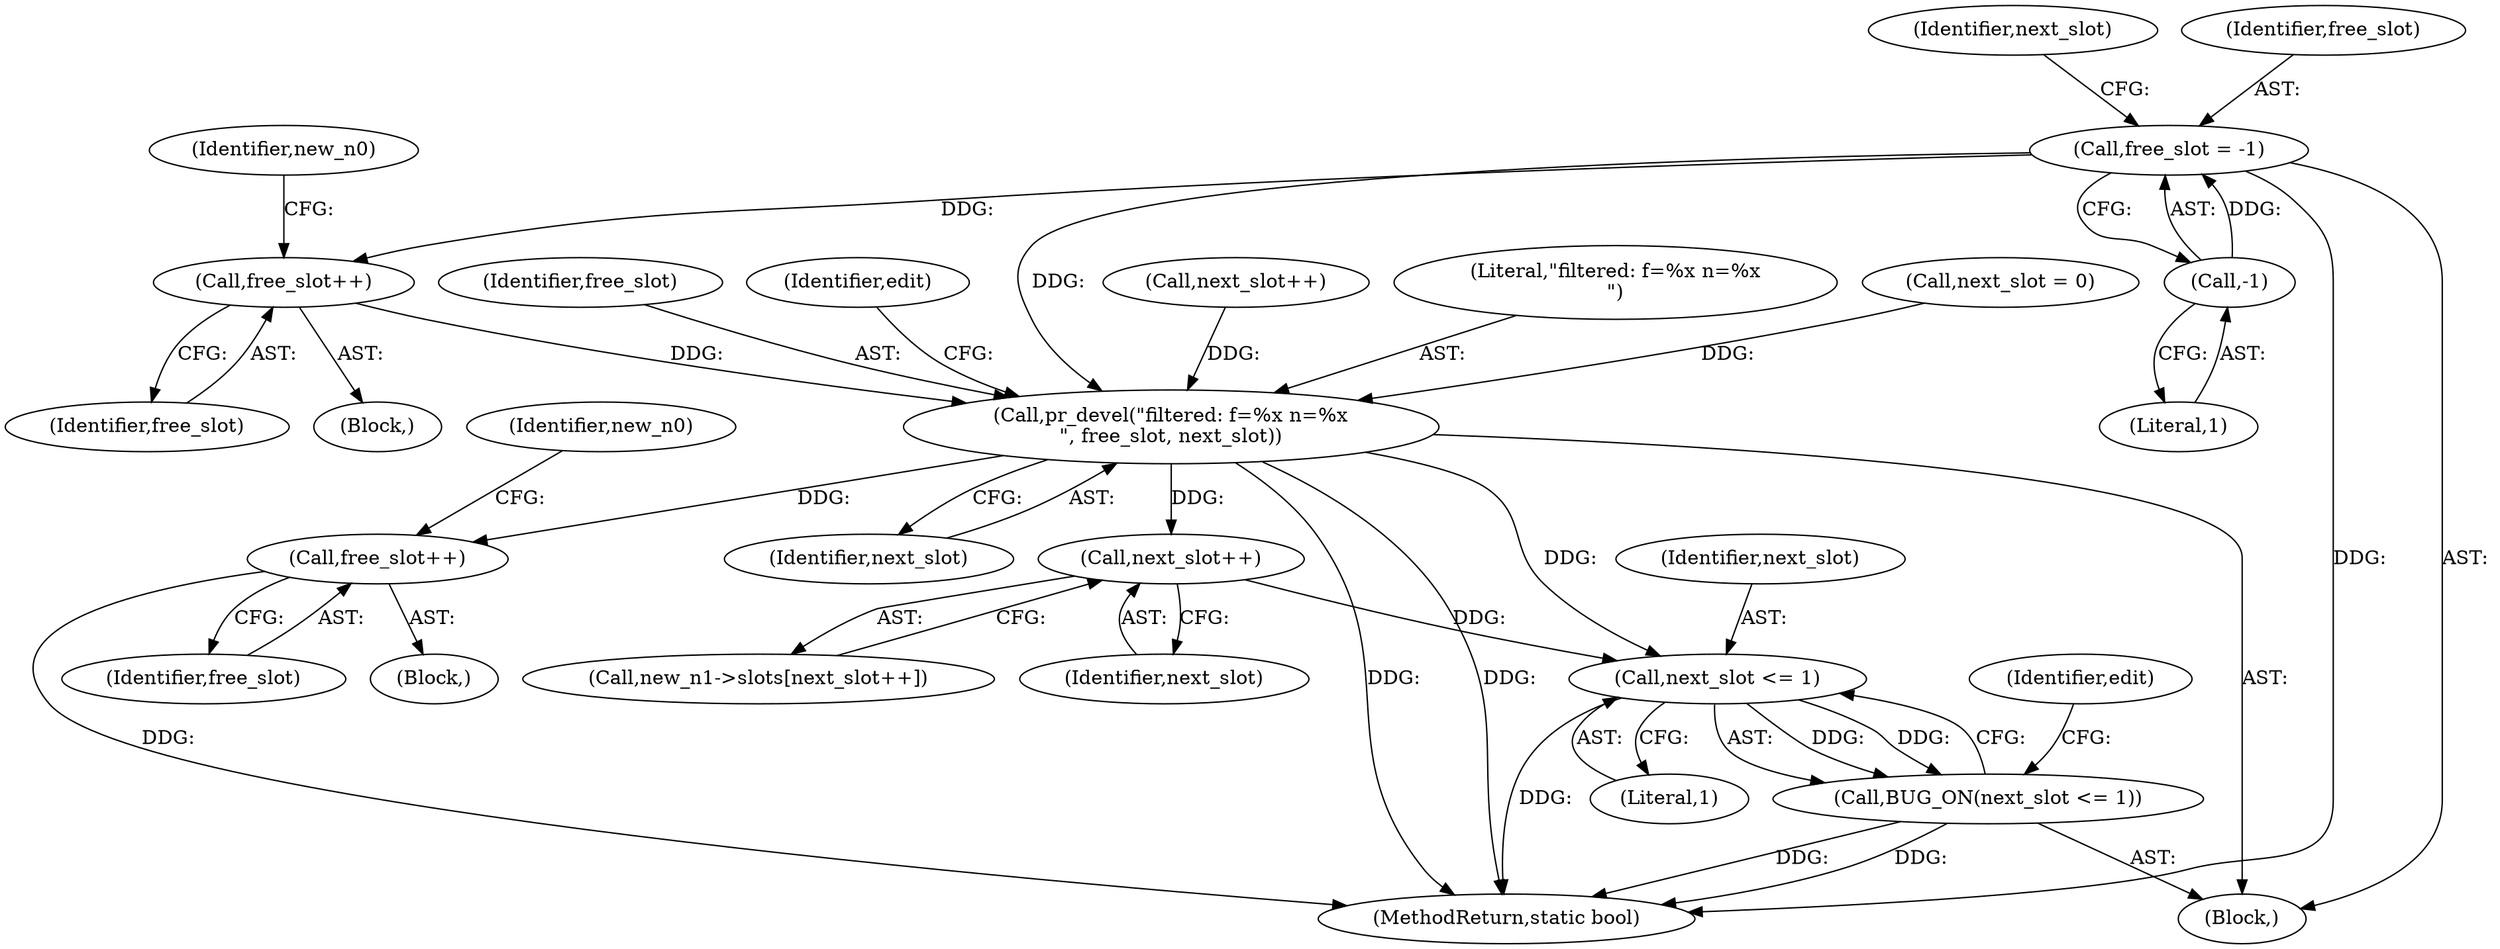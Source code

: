 digraph "0_linux_8d4a2ec1e0b41b0cf9a0c5cd4511da7f8e4f3de2@API" {
"1000638" [label="(Call,free_slot++)"];
"1000584" [label="(Call,free_slot = -1)"];
"1000586" [label="(Call,-1)"];
"1000658" [label="(Call,pr_devel(\"filtered: f=%x n=%x\n\", free_slot, next_slot))"];
"1000673" [label="(Call,free_slot++)"];
"1000708" [label="(Call,next_slot++)"];
"1000716" [label="(Call,next_slot <= 1)"];
"1000715" [label="(Call,BUG_ON(next_slot <= 1))"];
"1000716" [label="(Call,next_slot <= 1)"];
"1000586" [label="(Call,-1)"];
"1000672" [label="(Block,)"];
"1000643" [label="(Identifier,new_n0)"];
"1000674" [label="(Identifier,free_slot)"];
"1000717" [label="(Identifier,next_slot)"];
"1000704" [label="(Call,new_n1->slots[next_slot++])"];
"1000661" [label="(Identifier,next_slot)"];
"1000587" [label="(Literal,1)"];
"1000718" [label="(Literal,1)"];
"1000666" [label="(Identifier,edit)"];
"1000584" [label="(Call,free_slot = -1)"];
"1000708" [label="(Call,next_slot++)"];
"1000678" [label="(Identifier,new_n0)"];
"1000673" [label="(Call,free_slot++)"];
"1000637" [label="(Block,)"];
"1000589" [label="(Identifier,next_slot)"];
"1000122" [label="(Block,)"];
"1000721" [label="(Identifier,edit)"];
"1000623" [label="(Call,next_slot++)"];
"1000658" [label="(Call,pr_devel(\"filtered: f=%x n=%x\n\", free_slot, next_slot))"];
"1000659" [label="(Literal,\"filtered: f=%x n=%x\n\")"];
"1000588" [label="(Call,next_slot = 0)"];
"1000715" [label="(Call,BUG_ON(next_slot <= 1))"];
"1001248" [label="(MethodReturn,static bool)"];
"1000638" [label="(Call,free_slot++)"];
"1000585" [label="(Identifier,free_slot)"];
"1000660" [label="(Identifier,free_slot)"];
"1000639" [label="(Identifier,free_slot)"];
"1000709" [label="(Identifier,next_slot)"];
"1000638" -> "1000637"  [label="AST: "];
"1000638" -> "1000639"  [label="CFG: "];
"1000639" -> "1000638"  [label="AST: "];
"1000643" -> "1000638"  [label="CFG: "];
"1000584" -> "1000638"  [label="DDG: "];
"1000638" -> "1000658"  [label="DDG: "];
"1000584" -> "1000122"  [label="AST: "];
"1000584" -> "1000586"  [label="CFG: "];
"1000585" -> "1000584"  [label="AST: "];
"1000586" -> "1000584"  [label="AST: "];
"1000589" -> "1000584"  [label="CFG: "];
"1000584" -> "1001248"  [label="DDG: "];
"1000586" -> "1000584"  [label="DDG: "];
"1000584" -> "1000658"  [label="DDG: "];
"1000586" -> "1000587"  [label="CFG: "];
"1000587" -> "1000586"  [label="AST: "];
"1000658" -> "1000122"  [label="AST: "];
"1000658" -> "1000661"  [label="CFG: "];
"1000659" -> "1000658"  [label="AST: "];
"1000660" -> "1000658"  [label="AST: "];
"1000661" -> "1000658"  [label="AST: "];
"1000666" -> "1000658"  [label="CFG: "];
"1000658" -> "1001248"  [label="DDG: "];
"1000658" -> "1001248"  [label="DDG: "];
"1000588" -> "1000658"  [label="DDG: "];
"1000623" -> "1000658"  [label="DDG: "];
"1000658" -> "1000673"  [label="DDG: "];
"1000658" -> "1000708"  [label="DDG: "];
"1000658" -> "1000716"  [label="DDG: "];
"1000673" -> "1000672"  [label="AST: "];
"1000673" -> "1000674"  [label="CFG: "];
"1000674" -> "1000673"  [label="AST: "];
"1000678" -> "1000673"  [label="CFG: "];
"1000673" -> "1001248"  [label="DDG: "];
"1000708" -> "1000704"  [label="AST: "];
"1000708" -> "1000709"  [label="CFG: "];
"1000709" -> "1000708"  [label="AST: "];
"1000704" -> "1000708"  [label="CFG: "];
"1000708" -> "1000716"  [label="DDG: "];
"1000716" -> "1000715"  [label="AST: "];
"1000716" -> "1000718"  [label="CFG: "];
"1000717" -> "1000716"  [label="AST: "];
"1000718" -> "1000716"  [label="AST: "];
"1000715" -> "1000716"  [label="CFG: "];
"1000716" -> "1001248"  [label="DDG: "];
"1000716" -> "1000715"  [label="DDG: "];
"1000716" -> "1000715"  [label="DDG: "];
"1000715" -> "1000122"  [label="AST: "];
"1000721" -> "1000715"  [label="CFG: "];
"1000715" -> "1001248"  [label="DDG: "];
"1000715" -> "1001248"  [label="DDG: "];
}
